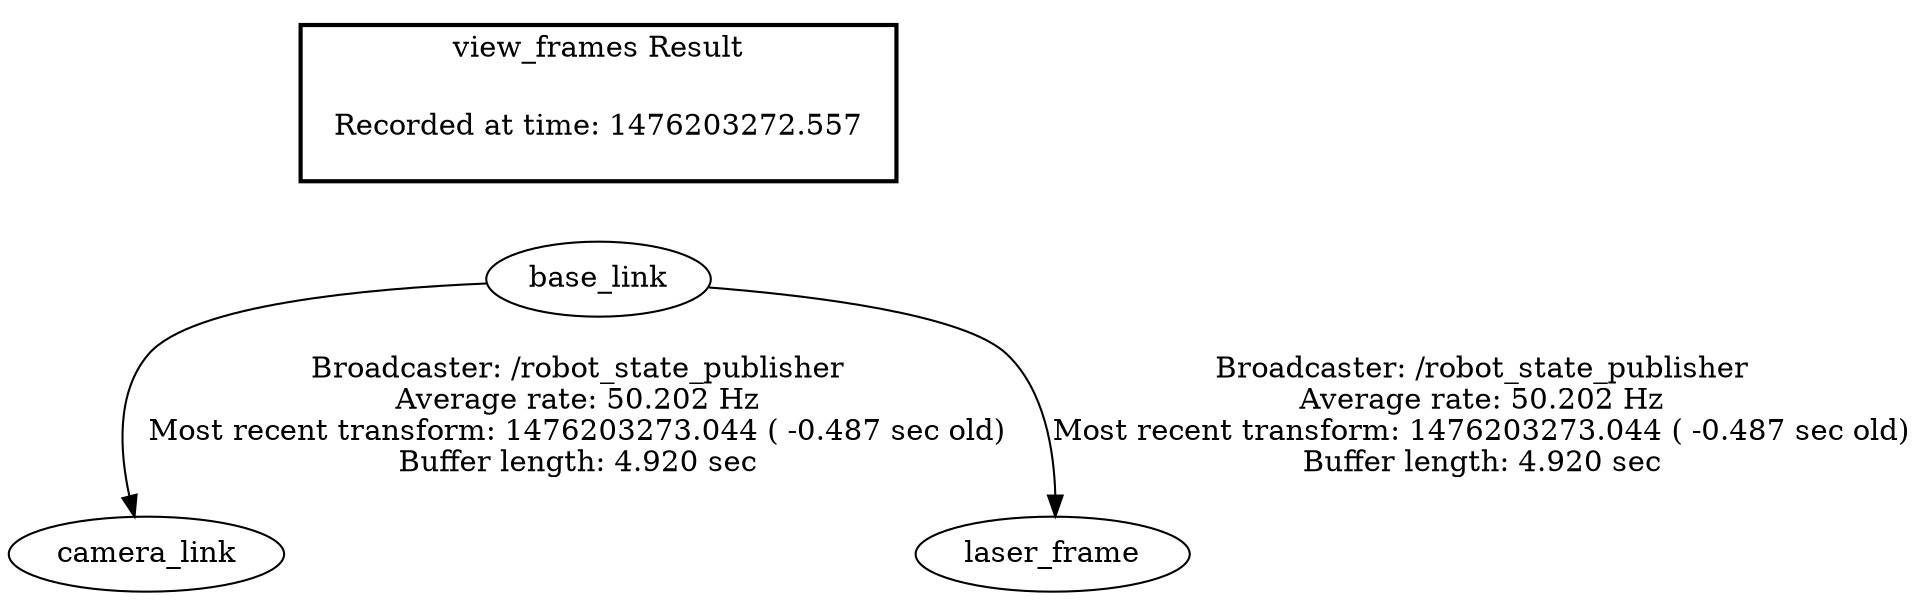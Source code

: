 digraph G {
"base_link" -> "camera_link"[label="Broadcaster: /robot_state_publisher\nAverage rate: 50.202 Hz\nMost recent transform: 1476203273.044 ( -0.487 sec old)\nBuffer length: 4.920 sec\n"];
"base_link" -> "laser_frame"[label="Broadcaster: /robot_state_publisher\nAverage rate: 50.202 Hz\nMost recent transform: 1476203273.044 ( -0.487 sec old)\nBuffer length: 4.920 sec\n"];
edge [style=invis];
 subgraph cluster_legend { style=bold; color=black; label ="view_frames Result";
"Recorded at time: 1476203272.557"[ shape=plaintext ] ;
 }->"base_link";
}